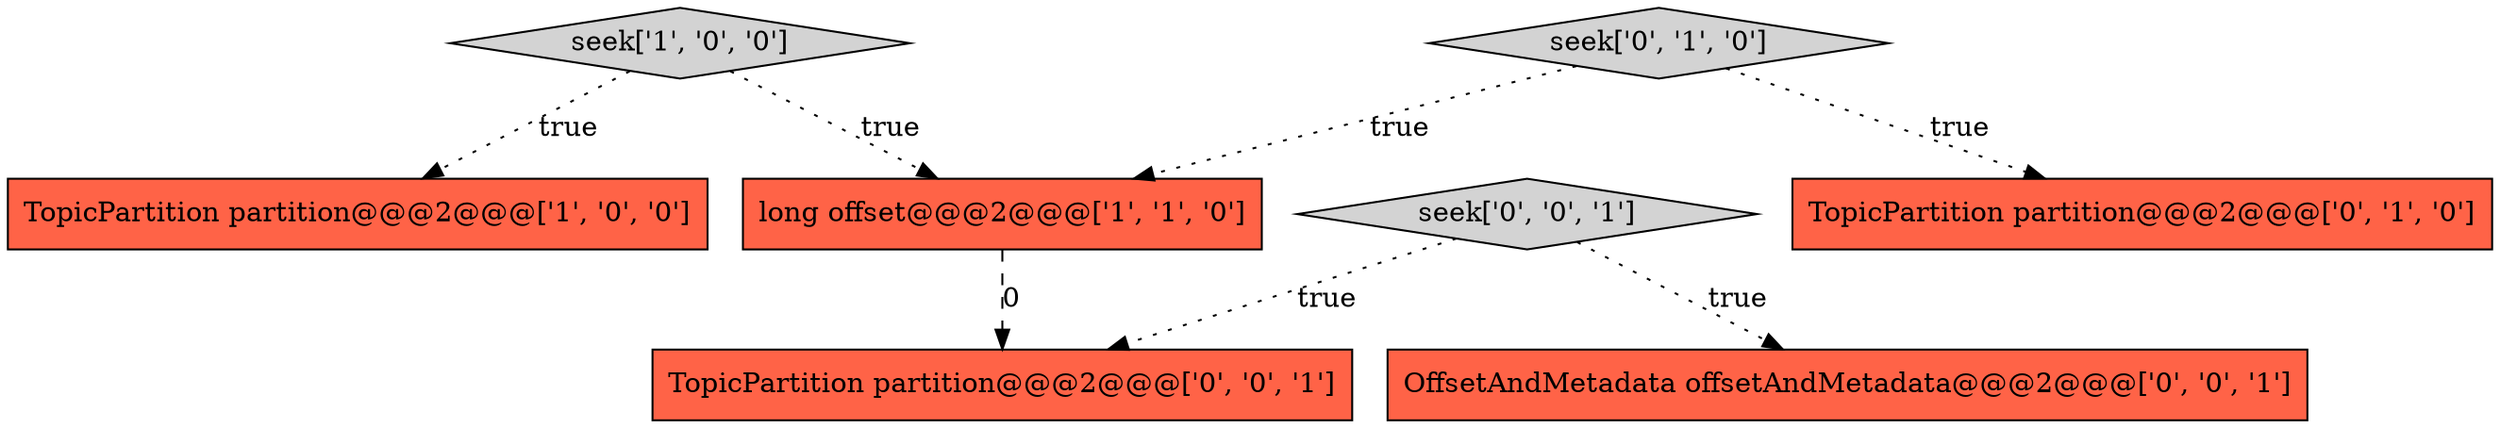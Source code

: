 digraph {
2 [style = filled, label = "long offset@@@2@@@['1', '1', '0']", fillcolor = tomato, shape = box image = "AAA0AAABBB1BBB"];
1 [style = filled, label = "seek['1', '0', '0']", fillcolor = lightgray, shape = diamond image = "AAA0AAABBB1BBB"];
0 [style = filled, label = "TopicPartition partition@@@2@@@['1', '0', '0']", fillcolor = tomato, shape = box image = "AAA0AAABBB1BBB"];
3 [style = filled, label = "seek['0', '1', '0']", fillcolor = lightgray, shape = diamond image = "AAA0AAABBB2BBB"];
6 [style = filled, label = "OffsetAndMetadata offsetAndMetadata@@@2@@@['0', '0', '1']", fillcolor = tomato, shape = box image = "AAA0AAABBB3BBB"];
7 [style = filled, label = "TopicPartition partition@@@2@@@['0', '0', '1']", fillcolor = tomato, shape = box image = "AAA0AAABBB3BBB"];
4 [style = filled, label = "TopicPartition partition@@@2@@@['0', '1', '0']", fillcolor = tomato, shape = box image = "AAA0AAABBB2BBB"];
5 [style = filled, label = "seek['0', '0', '1']", fillcolor = lightgray, shape = diamond image = "AAA0AAABBB3BBB"];
1->2 [style = dotted, label="true"];
5->6 [style = dotted, label="true"];
2->7 [style = dashed, label="0"];
5->7 [style = dotted, label="true"];
3->4 [style = dotted, label="true"];
3->2 [style = dotted, label="true"];
1->0 [style = dotted, label="true"];
}

